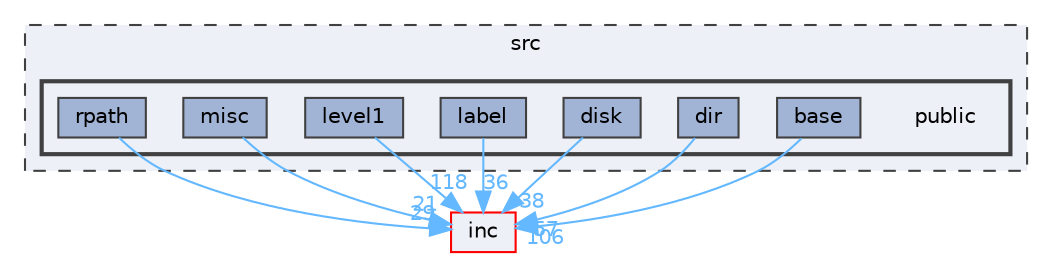 digraph "src/public"
{
 // LATEX_PDF_SIZE
  bgcolor="transparent";
  edge [fontname=Helvetica,fontsize=10,labelfontname=Helvetica,labelfontsize=10];
  node [fontname=Helvetica,fontsize=10,shape=box,height=0.2,width=0.4];
  compound=true
  subgraph clusterdir_68267d1309a1af8e8297ef4c3efbcdba {
    graph [ bgcolor="#edf0f7", pencolor="grey25", label="src", fontname=Helvetica,fontsize=10 style="filled,dashed", URL="dir_68267d1309a1af8e8297ef4c3efbcdba.html",tooltip=""]
  subgraph clusterdir_408e3e109cd8ba6803532e2e583521a9 {
    graph [ bgcolor="#edf0f7", pencolor="grey25", label="", fontname=Helvetica,fontsize=10 style="filled,bold", URL="dir_408e3e109cd8ba6803532e2e583521a9.html",tooltip=""]
    dir_408e3e109cd8ba6803532e2e583521a9 [shape=plaintext, label="public"];
  dir_e2fbbeaad28f201588b3b279fd57d732 [label="base", fillcolor="#a2b4d6", color="grey25", style="filled", URL="dir_e2fbbeaad28f201588b3b279fd57d732.html",tooltip=""];
  dir_598b9ec64e6123a779ad8f4ef3742106 [label="dir", fillcolor="#a2b4d6", color="grey25", style="filled", URL="dir_598b9ec64e6123a779ad8f4ef3742106.html",tooltip=""];
  dir_92c7908e4db948b693920cca4716160d [label="disk", fillcolor="#a2b4d6", color="grey25", style="filled", URL="dir_92c7908e4db948b693920cca4716160d.html",tooltip=""];
  dir_1cacb89db6f764f6ef55bb8acaab2c27 [label="label", fillcolor="#a2b4d6", color="grey25", style="filled", URL="dir_1cacb89db6f764f6ef55bb8acaab2c27.html",tooltip=""];
  dir_c41893dccbc54ae84db9d25cb8d2a465 [label="level1", fillcolor="#a2b4d6", color="grey25", style="filled", URL="dir_c41893dccbc54ae84db9d25cb8d2a465.html",tooltip=""];
  dir_5d5d2605acf09c818b02878233cc8800 [label="misc", fillcolor="#a2b4d6", color="grey25", style="filled", URL="dir_5d5d2605acf09c818b02878233cc8800.html",tooltip=""];
  dir_1202ae20f2dffc9d895a0d2aeca2d4da [label="rpath", fillcolor="#a2b4d6", color="grey25", style="filled", URL="dir_1202ae20f2dffc9d895a0d2aeca2d4da.html",tooltip=""];
  }
  }
  dir_bfccd401955b95cf8c75461437045ac0 [label="inc", fillcolor="#edf0f7", color="red", style="filled", URL="dir_bfccd401955b95cf8c75461437045ac0.html",tooltip=""];
  dir_e2fbbeaad28f201588b3b279fd57d732->dir_bfccd401955b95cf8c75461437045ac0 [headlabel="106", labeldistance=1.5 headhref="dir_000000_000004.html" href="dir_000000_000004.html" color="steelblue1" fontcolor="steelblue1"];
  dir_598b9ec64e6123a779ad8f4ef3742106->dir_bfccd401955b95cf8c75461437045ac0 [headlabel="57", labeldistance=1.5 headhref="dir_000002_000004.html" href="dir_000002_000004.html" color="steelblue1" fontcolor="steelblue1"];
  dir_92c7908e4db948b693920cca4716160d->dir_bfccd401955b95cf8c75461437045ac0 [headlabel="38", labeldistance=1.5 headhref="dir_000003_000004.html" href="dir_000003_000004.html" color="steelblue1" fontcolor="steelblue1"];
  dir_1cacb89db6f764f6ef55bb8acaab2c27->dir_bfccd401955b95cf8c75461437045ac0 [headlabel="36", labeldistance=1.5 headhref="dir_000005_000004.html" href="dir_000005_000004.html" color="steelblue1" fontcolor="steelblue1"];
  dir_c41893dccbc54ae84db9d25cb8d2a465->dir_bfccd401955b95cf8c75461437045ac0 [headlabel="118", labeldistance=1.5 headhref="dir_000006_000004.html" href="dir_000006_000004.html" color="steelblue1" fontcolor="steelblue1"];
  dir_5d5d2605acf09c818b02878233cc8800->dir_bfccd401955b95cf8c75461437045ac0 [headlabel="21", labeldistance=1.5 headhref="dir_000007_000004.html" href="dir_000007_000004.html" color="steelblue1" fontcolor="steelblue1"];
  dir_1202ae20f2dffc9d895a0d2aeca2d4da->dir_bfccd401955b95cf8c75461437045ac0 [headlabel="29", labeldistance=1.5 headhref="dir_000014_000004.html" href="dir_000014_000004.html" color="steelblue1" fontcolor="steelblue1"];
}
